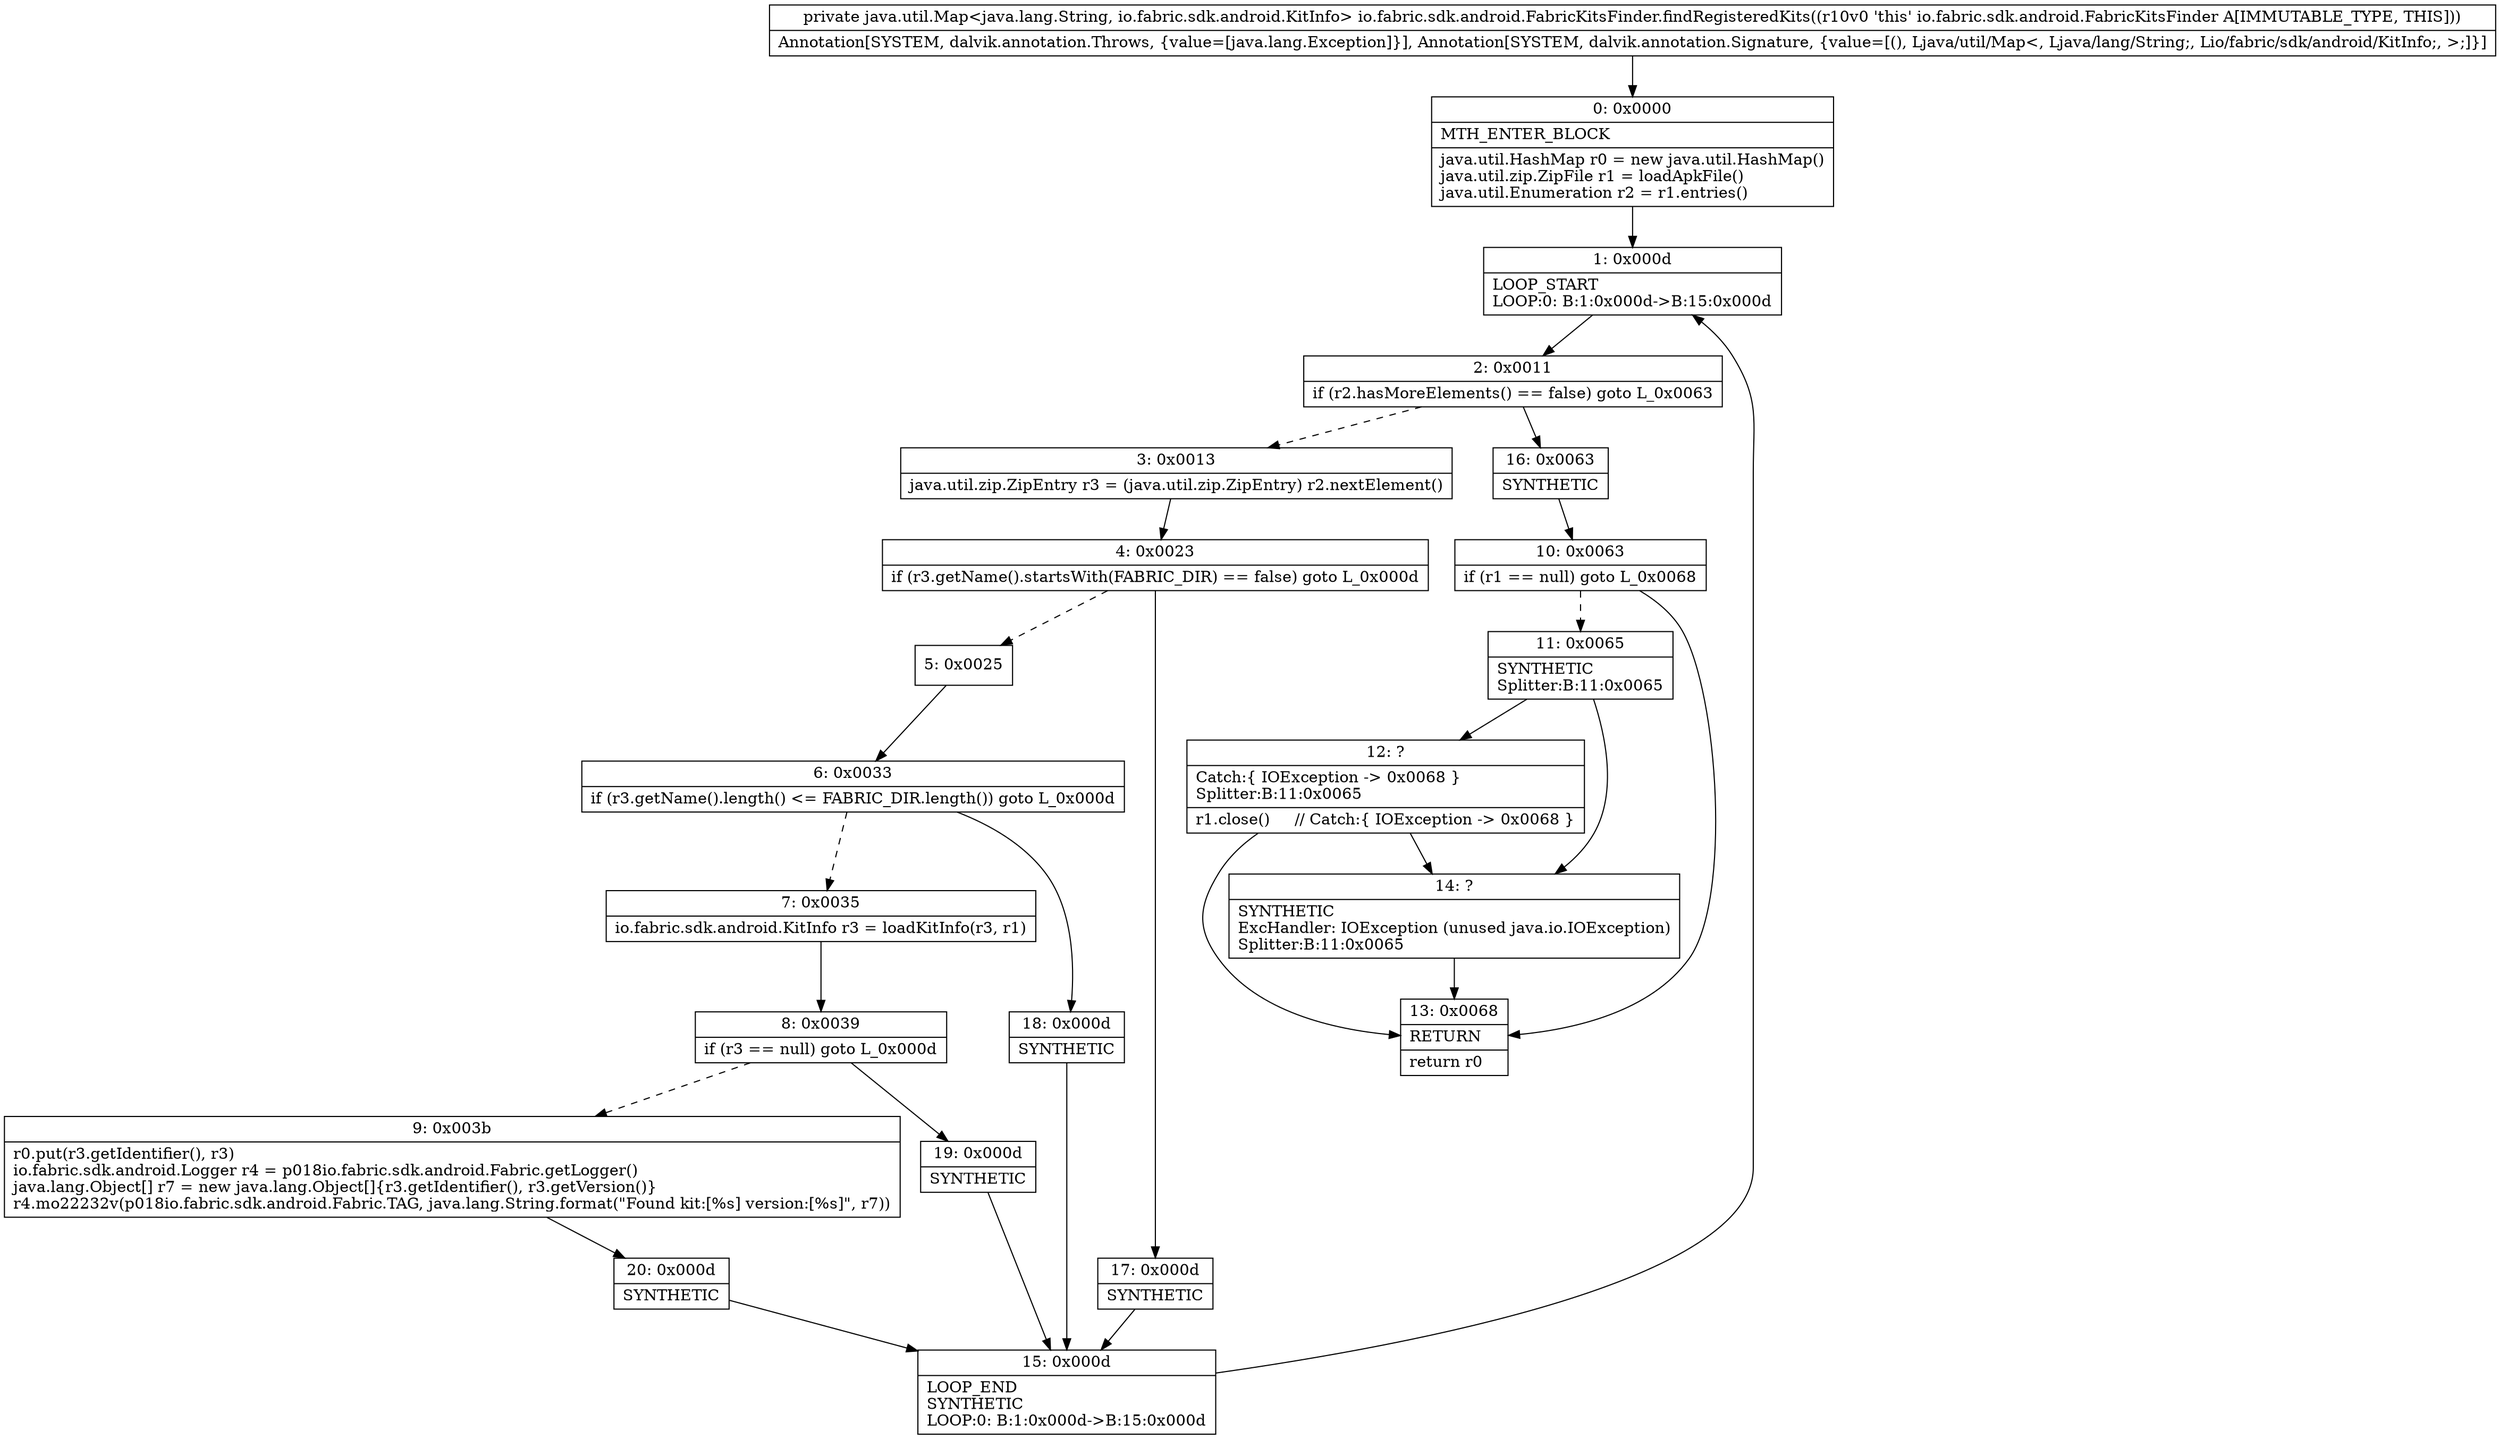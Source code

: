 digraph "CFG forio.fabric.sdk.android.FabricKitsFinder.findRegisteredKits()Ljava\/util\/Map;" {
Node_0 [shape=record,label="{0\:\ 0x0000|MTH_ENTER_BLOCK\l|java.util.HashMap r0 = new java.util.HashMap()\ljava.util.zip.ZipFile r1 = loadApkFile()\ljava.util.Enumeration r2 = r1.entries()\l}"];
Node_1 [shape=record,label="{1\:\ 0x000d|LOOP_START\lLOOP:0: B:1:0x000d\-\>B:15:0x000d\l}"];
Node_2 [shape=record,label="{2\:\ 0x0011|if (r2.hasMoreElements() == false) goto L_0x0063\l}"];
Node_3 [shape=record,label="{3\:\ 0x0013|java.util.zip.ZipEntry r3 = (java.util.zip.ZipEntry) r2.nextElement()\l}"];
Node_4 [shape=record,label="{4\:\ 0x0023|if (r3.getName().startsWith(FABRIC_DIR) == false) goto L_0x000d\l}"];
Node_5 [shape=record,label="{5\:\ 0x0025}"];
Node_6 [shape=record,label="{6\:\ 0x0033|if (r3.getName().length() \<= FABRIC_DIR.length()) goto L_0x000d\l}"];
Node_7 [shape=record,label="{7\:\ 0x0035|io.fabric.sdk.android.KitInfo r3 = loadKitInfo(r3, r1)\l}"];
Node_8 [shape=record,label="{8\:\ 0x0039|if (r3 == null) goto L_0x000d\l}"];
Node_9 [shape=record,label="{9\:\ 0x003b|r0.put(r3.getIdentifier(), r3)\lio.fabric.sdk.android.Logger r4 = p018io.fabric.sdk.android.Fabric.getLogger()\ljava.lang.Object[] r7 = new java.lang.Object[]\{r3.getIdentifier(), r3.getVersion()\}\lr4.mo22232v(p018io.fabric.sdk.android.Fabric.TAG, java.lang.String.format(\"Found kit:[%s] version:[%s]\", r7))\l}"];
Node_10 [shape=record,label="{10\:\ 0x0063|if (r1 == null) goto L_0x0068\l}"];
Node_11 [shape=record,label="{11\:\ 0x0065|SYNTHETIC\lSplitter:B:11:0x0065\l}"];
Node_12 [shape=record,label="{12\:\ ?|Catch:\{ IOException \-\> 0x0068 \}\lSplitter:B:11:0x0065\l|r1.close()     \/\/ Catch:\{ IOException \-\> 0x0068 \}\l}"];
Node_13 [shape=record,label="{13\:\ 0x0068|RETURN\l|return r0\l}"];
Node_14 [shape=record,label="{14\:\ ?|SYNTHETIC\lExcHandler: IOException (unused java.io.IOException)\lSplitter:B:11:0x0065\l}"];
Node_15 [shape=record,label="{15\:\ 0x000d|LOOP_END\lSYNTHETIC\lLOOP:0: B:1:0x000d\-\>B:15:0x000d\l}"];
Node_16 [shape=record,label="{16\:\ 0x0063|SYNTHETIC\l}"];
Node_17 [shape=record,label="{17\:\ 0x000d|SYNTHETIC\l}"];
Node_18 [shape=record,label="{18\:\ 0x000d|SYNTHETIC\l}"];
Node_19 [shape=record,label="{19\:\ 0x000d|SYNTHETIC\l}"];
Node_20 [shape=record,label="{20\:\ 0x000d|SYNTHETIC\l}"];
MethodNode[shape=record,label="{private java.util.Map\<java.lang.String, io.fabric.sdk.android.KitInfo\> io.fabric.sdk.android.FabricKitsFinder.findRegisteredKits((r10v0 'this' io.fabric.sdk.android.FabricKitsFinder A[IMMUTABLE_TYPE, THIS]))  | Annotation[SYSTEM, dalvik.annotation.Throws, \{value=[java.lang.Exception]\}], Annotation[SYSTEM, dalvik.annotation.Signature, \{value=[(), Ljava\/util\/Map\<, Ljava\/lang\/String;, Lio\/fabric\/sdk\/android\/KitInfo;, \>;]\}]\l}"];
MethodNode -> Node_0;
Node_0 -> Node_1;
Node_1 -> Node_2;
Node_2 -> Node_3[style=dashed];
Node_2 -> Node_16;
Node_3 -> Node_4;
Node_4 -> Node_5[style=dashed];
Node_4 -> Node_17;
Node_5 -> Node_6;
Node_6 -> Node_7[style=dashed];
Node_6 -> Node_18;
Node_7 -> Node_8;
Node_8 -> Node_9[style=dashed];
Node_8 -> Node_19;
Node_9 -> Node_20;
Node_10 -> Node_11[style=dashed];
Node_10 -> Node_13;
Node_11 -> Node_12;
Node_11 -> Node_14;
Node_12 -> Node_13;
Node_12 -> Node_14;
Node_14 -> Node_13;
Node_15 -> Node_1;
Node_16 -> Node_10;
Node_17 -> Node_15;
Node_18 -> Node_15;
Node_19 -> Node_15;
Node_20 -> Node_15;
}

